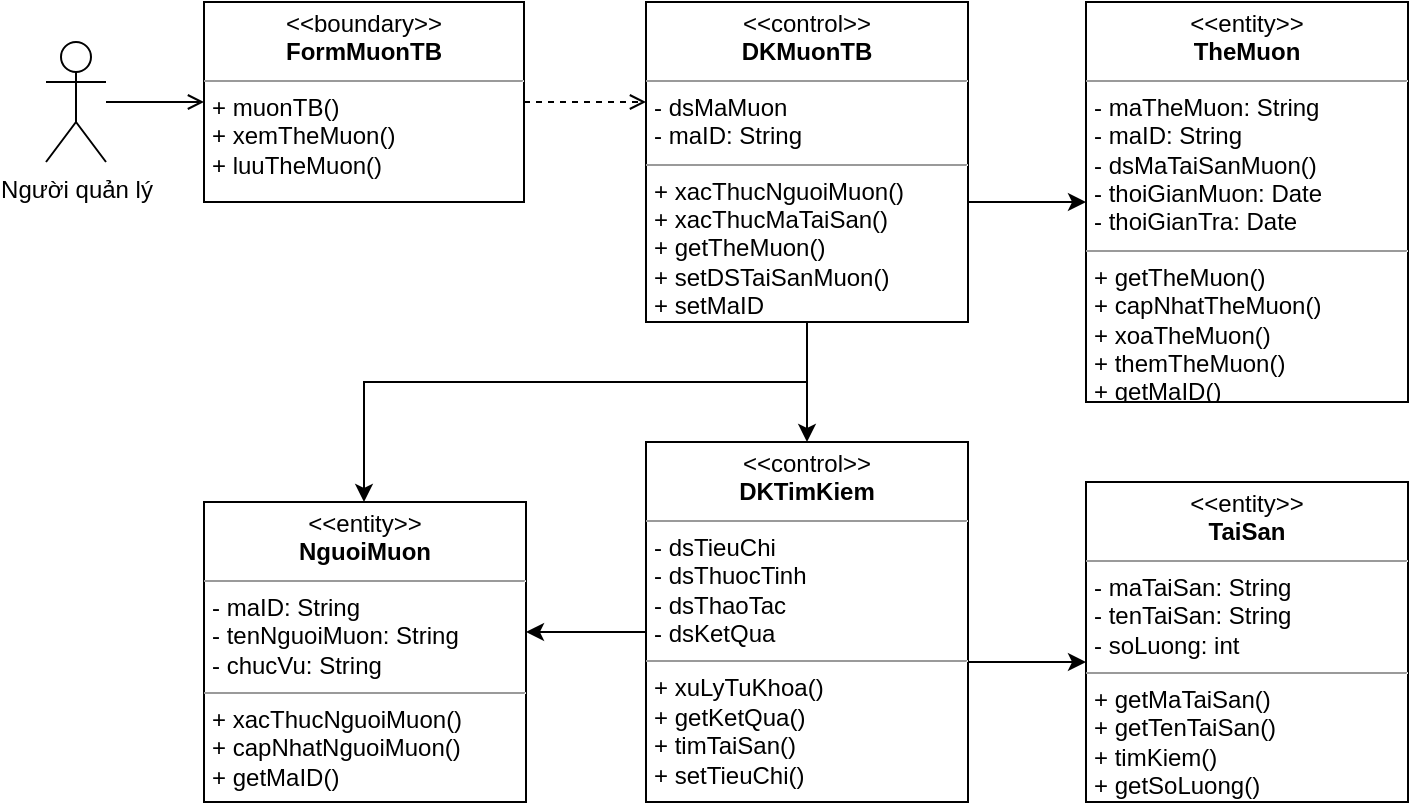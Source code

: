 <mxfile version="14.1.2" type="github">
  <diagram id="RaK2qCxdqLjJg9yD5R8r" name="Page-1">
    <mxGraphModel dx="1422" dy="729" grid="1" gridSize="10" guides="1" tooltips="1" connect="1" arrows="1" fold="1" page="1" pageScale="1" pageWidth="827" pageHeight="1169" math="0" shadow="0">
      <root>
        <mxCell id="0" />
        <mxCell id="1" parent="0" />
        <mxCell id="nogyY2y7gFBaQxET42T2-6" style="edgeStyle=orthogonalEdgeStyle;rounded=0;orthogonalLoop=1;jettySize=auto;html=1;dashed=1;endArrow=open;endFill=0;" edge="1" parent="1" source="nogyY2y7gFBaQxET42T2-1" target="nogyY2y7gFBaQxET42T2-3">
          <mxGeometry relative="1" as="geometry">
            <Array as="points">
              <mxPoint x="370" y="250" />
              <mxPoint x="370" y="250" />
            </Array>
          </mxGeometry>
        </mxCell>
        <mxCell id="nogyY2y7gFBaQxET42T2-1" value="&lt;p style=&quot;margin: 0px ; margin-top: 4px ; text-align: center&quot;&gt;&amp;lt;&amp;lt;boundary&amp;gt;&amp;gt;&lt;br&gt;&lt;b&gt;FormMuonTB&lt;/b&gt;&lt;/p&gt;&lt;hr size=&quot;1&quot;&gt;&lt;p style=&quot;margin: 0px 0px 0px 4px&quot;&gt;+ muonTB()&lt;br&gt;+ xemTheMuon()&lt;/p&gt;&lt;p style=&quot;margin: 0px 0px 0px 4px&quot;&gt;+ luuTheMuon()&lt;/p&gt;" style="verticalAlign=top;align=left;overflow=fill;fontSize=12;fontFamily=Helvetica;html=1;" vertex="1" parent="1">
          <mxGeometry x="159" y="200" width="160" height="100" as="geometry" />
        </mxCell>
        <mxCell id="nogyY2y7gFBaQxET42T2-9" style="edgeStyle=orthogonalEdgeStyle;rounded=0;orthogonalLoop=1;jettySize=auto;html=1;endArrow=classic;endFill=1;" edge="1" parent="1" source="nogyY2y7gFBaQxET42T2-3" target="nogyY2y7gFBaQxET42T2-7">
          <mxGeometry relative="1" as="geometry" />
        </mxCell>
        <mxCell id="nogyY2y7gFBaQxET42T2-12" style="edgeStyle=orthogonalEdgeStyle;rounded=0;orthogonalLoop=1;jettySize=auto;html=1;endArrow=classic;endFill=1;" edge="1" parent="1" source="nogyY2y7gFBaQxET42T2-3" target="nogyY2y7gFBaQxET42T2-11">
          <mxGeometry relative="1" as="geometry">
            <Array as="points">
              <mxPoint x="550" y="300" />
              <mxPoint x="550" y="300" />
            </Array>
          </mxGeometry>
        </mxCell>
        <mxCell id="nogyY2y7gFBaQxET42T2-20" style="edgeStyle=orthogonalEdgeStyle;rounded=0;orthogonalLoop=1;jettySize=auto;html=1;endArrow=classic;endFill=1;" edge="1" parent="1" source="nogyY2y7gFBaQxET42T2-3" target="nogyY2y7gFBaQxET42T2-15">
          <mxGeometry relative="1" as="geometry">
            <Array as="points">
              <mxPoint x="461" y="390" />
              <mxPoint x="239" y="390" />
            </Array>
          </mxGeometry>
        </mxCell>
        <mxCell id="nogyY2y7gFBaQxET42T2-3" value="&lt;p style=&quot;margin: 0px ; margin-top: 4px ; text-align: center&quot;&gt;&amp;lt;&amp;lt;control&amp;gt;&amp;gt;&lt;br&gt;&lt;b&gt;DKMuonTB&lt;/b&gt;&lt;/p&gt;&lt;hr size=&quot;1&quot;&gt;&lt;p style=&quot;margin: 0px ; margin-left: 4px&quot;&gt;- dsMaMuon&lt;br&gt;- maID: String&lt;/p&gt;&lt;hr size=&quot;1&quot;&gt;&lt;p style=&quot;margin: 0px ; margin-left: 4px&quot;&gt;+ xacThucNguoiMuon()&lt;/p&gt;&lt;p style=&quot;margin: 0px ; margin-left: 4px&quot;&gt;+ xacThucMaTaiSan()&lt;/p&gt;&lt;p style=&quot;margin: 0px ; margin-left: 4px&quot;&gt;+ getTheMuon()&lt;/p&gt;&lt;p style=&quot;margin: 0px ; margin-left: 4px&quot;&gt;+ setDSTaiSanMuon()&lt;/p&gt;&lt;p style=&quot;margin: 0px ; margin-left: 4px&quot;&gt;+ setMaID&lt;/p&gt;" style="verticalAlign=top;align=left;overflow=fill;fontSize=12;fontFamily=Helvetica;html=1;" vertex="1" parent="1">
          <mxGeometry x="380" y="200" width="161" height="160" as="geometry" />
        </mxCell>
        <mxCell id="nogyY2y7gFBaQxET42T2-21" style="edgeStyle=orthogonalEdgeStyle;rounded=0;orthogonalLoop=1;jettySize=auto;html=1;endArrow=open;endFill=0;" edge="1" parent="1" source="nogyY2y7gFBaQxET42T2-4" target="nogyY2y7gFBaQxET42T2-1">
          <mxGeometry relative="1" as="geometry" />
        </mxCell>
        <mxCell id="nogyY2y7gFBaQxET42T2-4" value="Người quản lý" style="shape=umlActor;verticalLabelPosition=bottom;verticalAlign=top;html=1;" vertex="1" parent="1">
          <mxGeometry x="80" y="220" width="30" height="60" as="geometry" />
        </mxCell>
        <mxCell id="nogyY2y7gFBaQxET42T2-18" style="edgeStyle=orthogonalEdgeStyle;rounded=0;orthogonalLoop=1;jettySize=auto;html=1;endArrow=classic;endFill=1;" edge="1" parent="1" source="nogyY2y7gFBaQxET42T2-7" target="nogyY2y7gFBaQxET42T2-13">
          <mxGeometry relative="1" as="geometry">
            <Array as="points">
              <mxPoint x="580" y="530" />
              <mxPoint x="580" y="530" />
            </Array>
          </mxGeometry>
        </mxCell>
        <mxCell id="nogyY2y7gFBaQxET42T2-19" style="edgeStyle=orthogonalEdgeStyle;rounded=0;orthogonalLoop=1;jettySize=auto;html=1;endArrow=classic;endFill=1;" edge="1" parent="1" source="nogyY2y7gFBaQxET42T2-7" target="nogyY2y7gFBaQxET42T2-15">
          <mxGeometry relative="1" as="geometry">
            <Array as="points">
              <mxPoint x="360" y="515" />
              <mxPoint x="360" y="515" />
            </Array>
          </mxGeometry>
        </mxCell>
        <mxCell id="nogyY2y7gFBaQxET42T2-7" value="&lt;p style=&quot;margin: 0px ; margin-top: 4px ; text-align: center&quot;&gt;&amp;lt;&amp;lt;control&amp;gt;&amp;gt;&lt;br&gt;&lt;b&gt;DKTimKiem&lt;/b&gt;&lt;/p&gt;&lt;hr size=&quot;1&quot;&gt;&lt;p style=&quot;margin: 0px ; margin-left: 4px&quot;&gt;- dsTieuChi&lt;/p&gt;&lt;p style=&quot;margin: 0px ; margin-left: 4px&quot;&gt;- dsThuocTinh&lt;/p&gt;&lt;p style=&quot;margin: 0px ; margin-left: 4px&quot;&gt;- dsThaoTac&lt;/p&gt;&lt;p style=&quot;margin: 0px ; margin-left: 4px&quot;&gt;- dsKetQua&lt;/p&gt;&lt;hr size=&quot;1&quot;&gt;&lt;p style=&quot;margin: 0px ; margin-left: 4px&quot;&gt;+ xuLyTuKhoa()&lt;/p&gt;&lt;p style=&quot;margin: 0px ; margin-left: 4px&quot;&gt;+ getKetQua()&lt;/p&gt;&lt;p style=&quot;margin: 0px ; margin-left: 4px&quot;&gt;+ timTaiSan()&lt;/p&gt;&lt;p style=&quot;margin: 0px ; margin-left: 4px&quot;&gt;+ setTieuChi()&lt;/p&gt;" style="verticalAlign=top;align=left;overflow=fill;fontSize=12;fontFamily=Helvetica;html=1;" vertex="1" parent="1">
          <mxGeometry x="380" y="420" width="161" height="180" as="geometry" />
        </mxCell>
        <mxCell id="nogyY2y7gFBaQxET42T2-11" value="&lt;p style=&quot;margin: 0px ; margin-top: 4px ; text-align: center&quot;&gt;&amp;lt;&amp;lt;entity&amp;gt;&amp;gt;&lt;br&gt;&lt;b&gt;TheMuon&lt;/b&gt;&lt;/p&gt;&lt;hr size=&quot;1&quot;&gt;&lt;p style=&quot;margin: 0px ; margin-left: 4px&quot;&gt;- maTheMuon: String&lt;br&gt;- maID: String&lt;/p&gt;&lt;p style=&quot;margin: 0px ; margin-left: 4px&quot;&gt;- dsMaTaiSanMuon()&lt;/p&gt;&lt;p style=&quot;margin: 0px ; margin-left: 4px&quot;&gt;- thoiGianMuon: Date&lt;/p&gt;&lt;p style=&quot;margin: 0px ; margin-left: 4px&quot;&gt;- thoiGianTra: Date&lt;/p&gt;&lt;hr size=&quot;1&quot;&gt;&lt;p style=&quot;margin: 0px ; margin-left: 4px&quot;&gt;+ getTheMuon()&lt;/p&gt;&lt;p style=&quot;margin: 0px ; margin-left: 4px&quot;&gt;+ capNhatTheMuon()&lt;/p&gt;&lt;p style=&quot;margin: 0px ; margin-left: 4px&quot;&gt;+ xoaTheMuon()&lt;/p&gt;&lt;p style=&quot;margin: 0px ; margin-left: 4px&quot;&gt;+ themTheMuon()&lt;/p&gt;&lt;p style=&quot;margin: 0px ; margin-left: 4px&quot;&gt;+ getMaID()&lt;/p&gt;" style="verticalAlign=top;align=left;overflow=fill;fontSize=12;fontFamily=Helvetica;html=1;" vertex="1" parent="1">
          <mxGeometry x="600" y="200" width="161" height="200" as="geometry" />
        </mxCell>
        <mxCell id="nogyY2y7gFBaQxET42T2-13" value="&lt;p style=&quot;margin: 0px ; margin-top: 4px ; text-align: center&quot;&gt;&amp;lt;&amp;lt;entity&amp;gt;&amp;gt;&lt;br&gt;&lt;b&gt;TaiSan&lt;/b&gt;&lt;/p&gt;&lt;hr size=&quot;1&quot;&gt;&lt;p style=&quot;margin: 0px ; margin-left: 4px&quot;&gt;- maTaiSan: String&lt;br&gt;- tenTaiSan: String&lt;/p&gt;&lt;p style=&quot;margin: 0px ; margin-left: 4px&quot;&gt;- soLuong: int&lt;/p&gt;&lt;hr size=&quot;1&quot;&gt;&lt;p style=&quot;margin: 0px ; margin-left: 4px&quot;&gt;+ getMaTaiSan()&lt;br&gt;+ getTenTaiSan()&lt;/p&gt;&lt;p style=&quot;margin: 0px ; margin-left: 4px&quot;&gt;+ timKiem()&lt;/p&gt;&lt;p style=&quot;margin: 0px ; margin-left: 4px&quot;&gt;+ getSoLuong()&lt;/p&gt;" style="verticalAlign=top;align=left;overflow=fill;fontSize=12;fontFamily=Helvetica;html=1;" vertex="1" parent="1">
          <mxGeometry x="600" y="440" width="161" height="160" as="geometry" />
        </mxCell>
        <mxCell id="nogyY2y7gFBaQxET42T2-15" value="&lt;p style=&quot;margin: 0px ; margin-top: 4px ; text-align: center&quot;&gt;&amp;lt;&amp;lt;entity&amp;gt;&amp;gt;&lt;br&gt;&lt;b&gt;NguoiMuon&lt;/b&gt;&lt;/p&gt;&lt;hr size=&quot;1&quot;&gt;&lt;p style=&quot;margin: 0px ; margin-left: 4px&quot;&gt;- maID: String&lt;br&gt;- tenNguoiMuon: String&lt;/p&gt;&lt;p style=&quot;margin: 0px ; margin-left: 4px&quot;&gt;- chucVu: String&lt;/p&gt;&lt;hr size=&quot;1&quot;&gt;&lt;p style=&quot;margin: 0px ; margin-left: 4px&quot;&gt;+ xacThucNguoiMuon()&lt;br&gt;+ capNhatNguoiMuon()&lt;/p&gt;&lt;p style=&quot;margin: 0px ; margin-left: 4px&quot;&gt;+ getMaID()&amp;nbsp;&lt;/p&gt;" style="verticalAlign=top;align=left;overflow=fill;fontSize=12;fontFamily=Helvetica;html=1;" vertex="1" parent="1">
          <mxGeometry x="159" y="450" width="161" height="150" as="geometry" />
        </mxCell>
      </root>
    </mxGraphModel>
  </diagram>
</mxfile>

